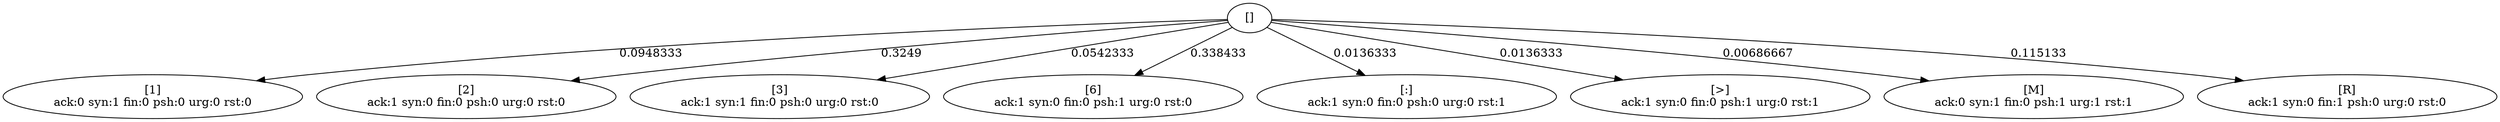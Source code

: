 digraph g {
node1[label ="[]
"];
node2[label ="[1]
ack:0 syn:1 fin:0 psh:0 urg:0 rst:0\n"];
node1->node2 [label = "0.0948333"];
node3[label ="[2]
ack:1 syn:0 fin:0 psh:0 urg:0 rst:0\n"];
node1->node3 [label = "0.3249"];
node4[label ="[3]
ack:1 syn:1 fin:0 psh:0 urg:0 rst:0\n"];
node1->node4 [label = "0.0542333"];
node5[label ="[6]
ack:1 syn:0 fin:0 psh:1 urg:0 rst:0\n"];
node1->node5 [label = "0.338433"];
node6[label ="[:]
ack:1 syn:0 fin:0 psh:0 urg:0 rst:1\n"];
node1->node6 [label = "0.0136333"];
node7[label ="[>]
ack:1 syn:0 fin:0 psh:1 urg:0 rst:1\n"];
node1->node7 [label = "0.0136333"];
node8[label ="[M]
ack:0 syn:1 fin:0 psh:1 urg:1 rst:1\n"];
node1->node8 [label = "0.00686667"];
node9[label ="[R]
ack:1 syn:0 fin:1 psh:0 urg:0 rst:0\n"];
node1->node9 [label = "0.115133"];
}